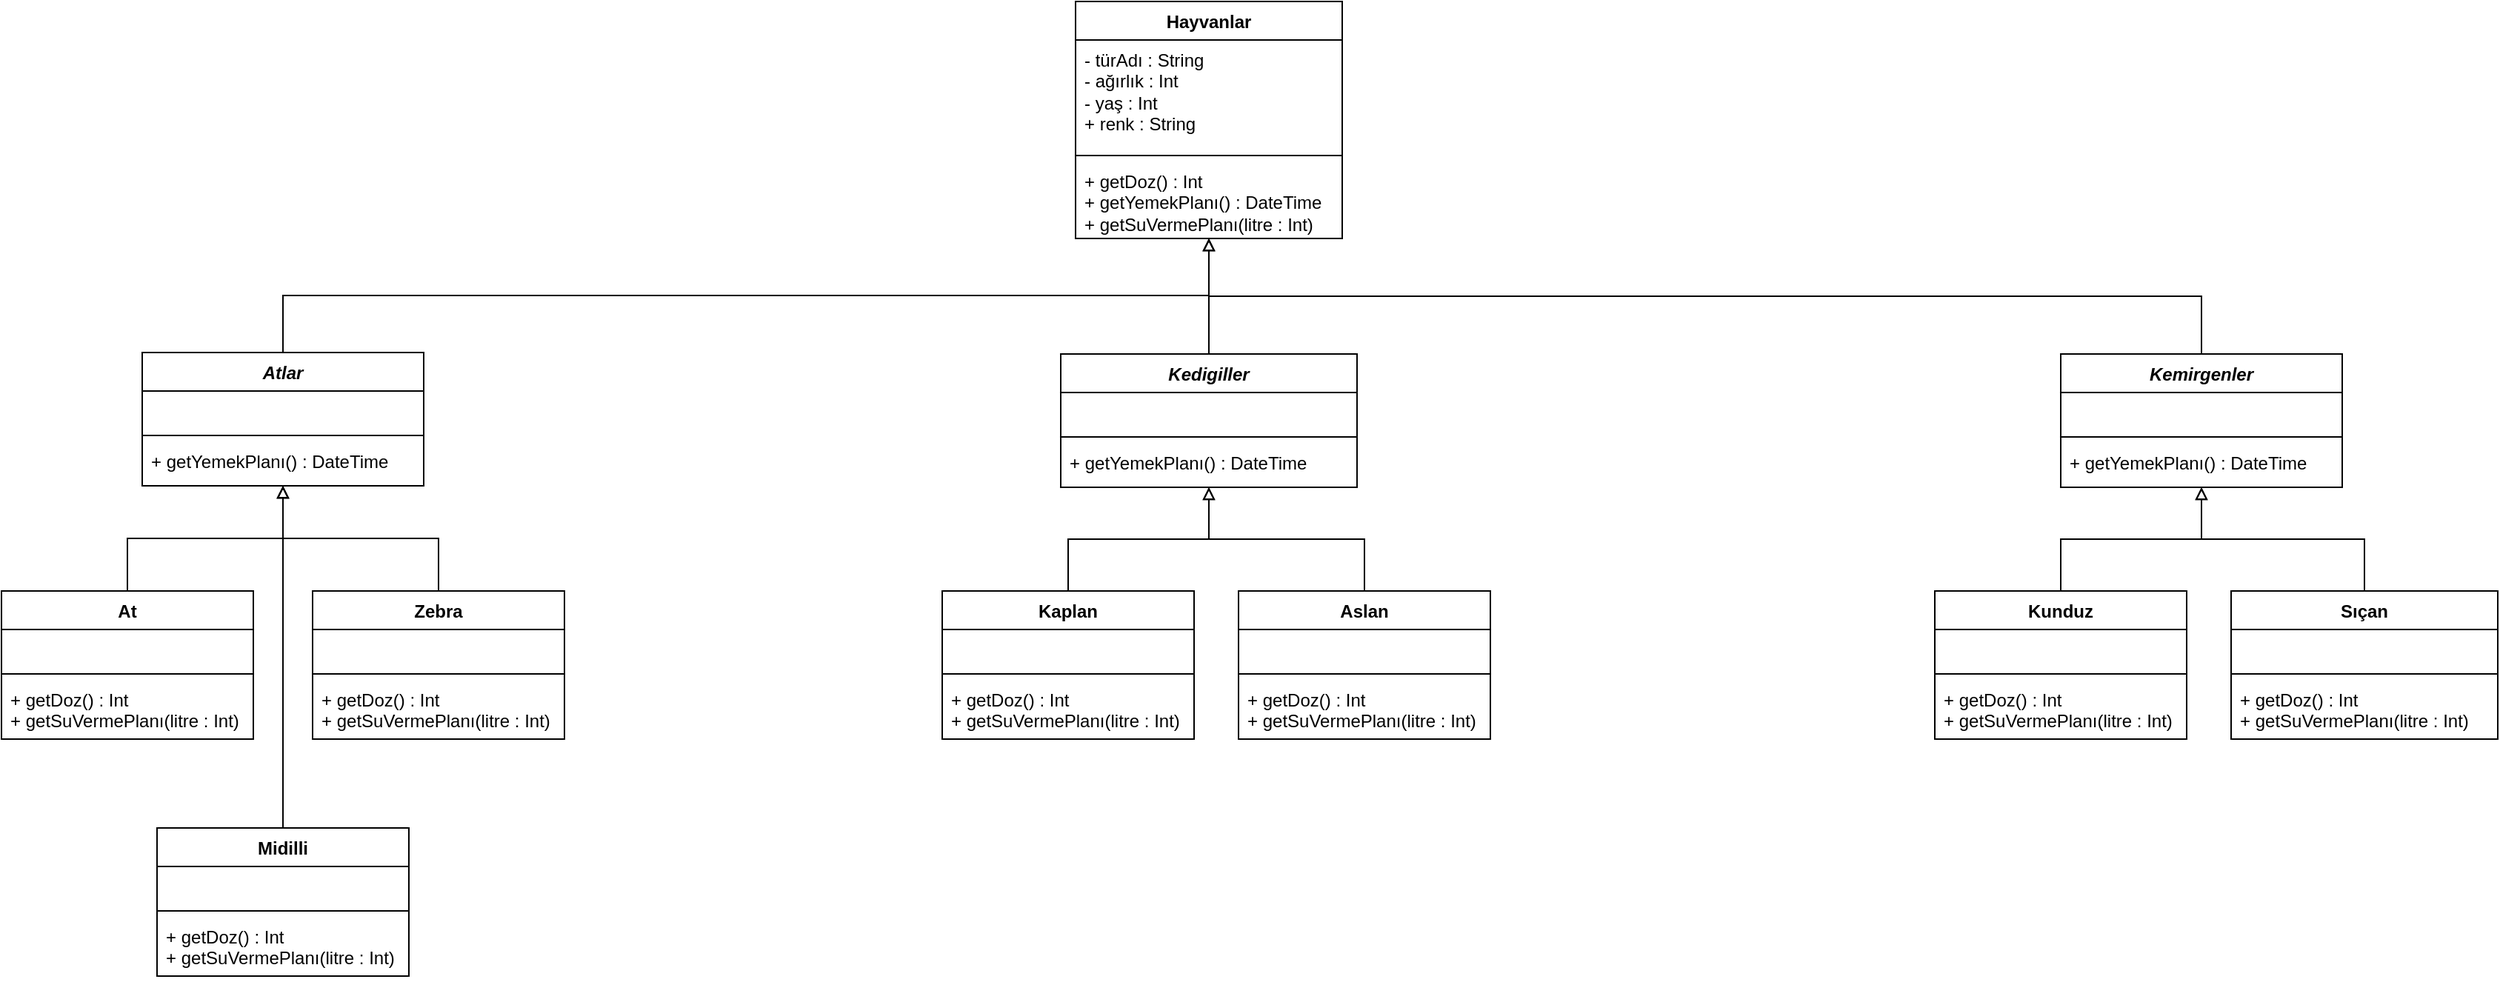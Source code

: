 <mxfile version="21.6.1" type="device">
  <diagram name="Page-1" id="JnqnCeO6x6FysFHI9rge">
    <mxGraphModel dx="1595" dy="1097" grid="1" gridSize="10" guides="1" tooltips="1" connect="1" arrows="1" fold="1" page="0" pageScale="1" pageWidth="850" pageHeight="1100" math="0" shadow="0">
      <root>
        <mxCell id="0" />
        <mxCell id="1" parent="0" />
        <mxCell id="N6tVmxRUKekg3UwpykxK-1" value="Hayvanlar" style="swimlane;fontStyle=1;align=center;verticalAlign=top;childLayout=stackLayout;horizontal=1;startSize=26;horizontalStack=0;resizeParent=1;resizeParentMax=0;resizeLast=0;collapsible=1;marginBottom=0;whiteSpace=wrap;html=1;" vertex="1" parent="1">
          <mxGeometry x="335" y="-48" width="180" height="160" as="geometry" />
        </mxCell>
        <mxCell id="N6tVmxRUKekg3UwpykxK-2" value="- türAdı : String&lt;br&gt;- ağırlık : Int&lt;br&gt;- yaş : Int&lt;br&gt;+ renk : String" style="text;strokeColor=none;fillColor=none;align=left;verticalAlign=top;spacingLeft=4;spacingRight=4;overflow=hidden;rotatable=0;points=[[0,0.5],[1,0.5]];portConstraint=eastwest;whiteSpace=wrap;html=1;" vertex="1" parent="N6tVmxRUKekg3UwpykxK-1">
          <mxGeometry y="26" width="180" height="74" as="geometry" />
        </mxCell>
        <mxCell id="N6tVmxRUKekg3UwpykxK-3" value="" style="line;strokeWidth=1;fillColor=none;align=left;verticalAlign=middle;spacingTop=-1;spacingLeft=3;spacingRight=3;rotatable=0;labelPosition=right;points=[];portConstraint=eastwest;strokeColor=inherit;" vertex="1" parent="N6tVmxRUKekg3UwpykxK-1">
          <mxGeometry y="100" width="180" height="8" as="geometry" />
        </mxCell>
        <mxCell id="N6tVmxRUKekg3UwpykxK-4" value="+ getDoz() : Int&lt;br&gt;+ getYemekPlanı() : DateTime&lt;br&gt;+ getSuVermePlanı(litre : Int)" style="text;strokeColor=none;fillColor=none;align=left;verticalAlign=top;spacingLeft=4;spacingRight=4;overflow=hidden;rotatable=0;points=[[0,0.5],[1,0.5]];portConstraint=eastwest;whiteSpace=wrap;html=1;" vertex="1" parent="N6tVmxRUKekg3UwpykxK-1">
          <mxGeometry y="108" width="180" height="52" as="geometry" />
        </mxCell>
        <mxCell id="N6tVmxRUKekg3UwpykxK-17" style="edgeStyle=orthogonalEdgeStyle;rounded=0;orthogonalLoop=1;jettySize=auto;html=1;exitX=0.5;exitY=0;exitDx=0;exitDy=0;endArrow=block;endFill=0;" edge="1" parent="1" source="N6tVmxRUKekg3UwpykxK-5" target="N6tVmxRUKekg3UwpykxK-1">
          <mxGeometry relative="1" as="geometry" />
        </mxCell>
        <mxCell id="N6tVmxRUKekg3UwpykxK-5" value="&lt;i&gt;Atlar&lt;/i&gt;" style="swimlane;fontStyle=1;align=center;verticalAlign=top;childLayout=stackLayout;horizontal=1;startSize=26;horizontalStack=0;resizeParent=1;resizeParentMax=0;resizeLast=0;collapsible=1;marginBottom=0;whiteSpace=wrap;html=1;" vertex="1" parent="1">
          <mxGeometry x="-295" y="189" width="190" height="90" as="geometry" />
        </mxCell>
        <mxCell id="N6tVmxRUKekg3UwpykxK-6" value="&amp;nbsp;" style="text;strokeColor=none;fillColor=none;align=left;verticalAlign=top;spacingLeft=4;spacingRight=4;overflow=hidden;rotatable=0;points=[[0,0.5],[1,0.5]];portConstraint=eastwest;whiteSpace=wrap;html=1;" vertex="1" parent="N6tVmxRUKekg3UwpykxK-5">
          <mxGeometry y="26" width="190" height="26" as="geometry" />
        </mxCell>
        <mxCell id="N6tVmxRUKekg3UwpykxK-7" value="" style="line;strokeWidth=1;fillColor=none;align=left;verticalAlign=middle;spacingTop=-1;spacingLeft=3;spacingRight=3;rotatable=0;labelPosition=right;points=[];portConstraint=eastwest;strokeColor=inherit;" vertex="1" parent="N6tVmxRUKekg3UwpykxK-5">
          <mxGeometry y="52" width="190" height="8" as="geometry" />
        </mxCell>
        <mxCell id="N6tVmxRUKekg3UwpykxK-8" value="+ getYemekPlanı() : DateTime" style="text;strokeColor=none;fillColor=none;align=left;verticalAlign=top;spacingLeft=4;spacingRight=4;overflow=hidden;rotatable=0;points=[[0,0.5],[1,0.5]];portConstraint=eastwest;whiteSpace=wrap;html=1;" vertex="1" parent="N6tVmxRUKekg3UwpykxK-5">
          <mxGeometry y="60" width="190" height="30" as="geometry" />
        </mxCell>
        <mxCell id="N6tVmxRUKekg3UwpykxK-18" style="edgeStyle=orthogonalEdgeStyle;rounded=0;orthogonalLoop=1;jettySize=auto;html=1;exitX=0.5;exitY=0;exitDx=0;exitDy=0;endArrow=block;endFill=0;" edge="1" parent="1" source="N6tVmxRUKekg3UwpykxK-9" target="N6tVmxRUKekg3UwpykxK-1">
          <mxGeometry relative="1" as="geometry" />
        </mxCell>
        <mxCell id="N6tVmxRUKekg3UwpykxK-9" value="&lt;i&gt;Kedigiller&lt;/i&gt;" style="swimlane;fontStyle=1;align=center;verticalAlign=top;childLayout=stackLayout;horizontal=1;startSize=26;horizontalStack=0;resizeParent=1;resizeParentMax=0;resizeLast=0;collapsible=1;marginBottom=0;whiteSpace=wrap;html=1;" vertex="1" parent="1">
          <mxGeometry x="325" y="190" width="200" height="90" as="geometry" />
        </mxCell>
        <mxCell id="N6tVmxRUKekg3UwpykxK-10" value="&amp;nbsp;" style="text;strokeColor=none;fillColor=none;align=left;verticalAlign=top;spacingLeft=4;spacingRight=4;overflow=hidden;rotatable=0;points=[[0,0.5],[1,0.5]];portConstraint=eastwest;whiteSpace=wrap;html=1;" vertex="1" parent="N6tVmxRUKekg3UwpykxK-9">
          <mxGeometry y="26" width="200" height="26" as="geometry" />
        </mxCell>
        <mxCell id="N6tVmxRUKekg3UwpykxK-11" value="" style="line;strokeWidth=1;fillColor=none;align=left;verticalAlign=middle;spacingTop=-1;spacingLeft=3;spacingRight=3;rotatable=0;labelPosition=right;points=[];portConstraint=eastwest;strokeColor=inherit;" vertex="1" parent="N6tVmxRUKekg3UwpykxK-9">
          <mxGeometry y="52" width="200" height="8" as="geometry" />
        </mxCell>
        <mxCell id="N6tVmxRUKekg3UwpykxK-12" value="+ getYemekPlanı() : DateTime" style="text;strokeColor=none;fillColor=none;align=left;verticalAlign=top;spacingLeft=4;spacingRight=4;overflow=hidden;rotatable=0;points=[[0,0.5],[1,0.5]];portConstraint=eastwest;whiteSpace=wrap;html=1;" vertex="1" parent="N6tVmxRUKekg3UwpykxK-9">
          <mxGeometry y="60" width="200" height="30" as="geometry" />
        </mxCell>
        <mxCell id="N6tVmxRUKekg3UwpykxK-19" style="edgeStyle=orthogonalEdgeStyle;rounded=0;orthogonalLoop=1;jettySize=auto;html=1;exitX=0.5;exitY=0;exitDx=0;exitDy=0;endArrow=block;endFill=0;" edge="1" parent="1" source="N6tVmxRUKekg3UwpykxK-13" target="N6tVmxRUKekg3UwpykxK-1">
          <mxGeometry relative="1" as="geometry" />
        </mxCell>
        <mxCell id="N6tVmxRUKekg3UwpykxK-13" value="&lt;i&gt;Kemirgenler&lt;/i&gt;" style="swimlane;fontStyle=1;align=center;verticalAlign=top;childLayout=stackLayout;horizontal=1;startSize=26;horizontalStack=0;resizeParent=1;resizeParentMax=0;resizeLast=0;collapsible=1;marginBottom=0;whiteSpace=wrap;html=1;" vertex="1" parent="1">
          <mxGeometry x="1000" y="190" width="190" height="90" as="geometry" />
        </mxCell>
        <mxCell id="N6tVmxRUKekg3UwpykxK-14" value="&amp;nbsp;" style="text;strokeColor=none;fillColor=none;align=left;verticalAlign=top;spacingLeft=4;spacingRight=4;overflow=hidden;rotatable=0;points=[[0,0.5],[1,0.5]];portConstraint=eastwest;whiteSpace=wrap;html=1;" vertex="1" parent="N6tVmxRUKekg3UwpykxK-13">
          <mxGeometry y="26" width="190" height="26" as="geometry" />
        </mxCell>
        <mxCell id="N6tVmxRUKekg3UwpykxK-15" value="" style="line;strokeWidth=1;fillColor=none;align=left;verticalAlign=middle;spacingTop=-1;spacingLeft=3;spacingRight=3;rotatable=0;labelPosition=right;points=[];portConstraint=eastwest;strokeColor=inherit;" vertex="1" parent="N6tVmxRUKekg3UwpykxK-13">
          <mxGeometry y="52" width="190" height="8" as="geometry" />
        </mxCell>
        <mxCell id="N6tVmxRUKekg3UwpykxK-16" value="+ getYemekPlanı() : DateTime" style="text;strokeColor=none;fillColor=none;align=left;verticalAlign=top;spacingLeft=4;spacingRight=4;overflow=hidden;rotatable=0;points=[[0,0.5],[1,0.5]];portConstraint=eastwest;whiteSpace=wrap;html=1;" vertex="1" parent="N6tVmxRUKekg3UwpykxK-13">
          <mxGeometry y="60" width="190" height="30" as="geometry" />
        </mxCell>
        <mxCell id="N6tVmxRUKekg3UwpykxK-28" style="edgeStyle=orthogonalEdgeStyle;rounded=0;orthogonalLoop=1;jettySize=auto;html=1;exitX=0.5;exitY=0;exitDx=0;exitDy=0;endArrow=block;endFill=0;" edge="1" parent="1" source="N6tVmxRUKekg3UwpykxK-20" target="N6tVmxRUKekg3UwpykxK-13">
          <mxGeometry relative="1" as="geometry" />
        </mxCell>
        <mxCell id="N6tVmxRUKekg3UwpykxK-20" value="Sıçan" style="swimlane;fontStyle=1;align=center;verticalAlign=top;childLayout=stackLayout;horizontal=1;startSize=26;horizontalStack=0;resizeParent=1;resizeParentMax=0;resizeLast=0;collapsible=1;marginBottom=0;whiteSpace=wrap;html=1;" vertex="1" parent="1">
          <mxGeometry x="1115" y="350" width="180" height="100" as="geometry" />
        </mxCell>
        <mxCell id="N6tVmxRUKekg3UwpykxK-21" value="&amp;nbsp;" style="text;strokeColor=none;fillColor=none;align=left;verticalAlign=top;spacingLeft=4;spacingRight=4;overflow=hidden;rotatable=0;points=[[0,0.5],[1,0.5]];portConstraint=eastwest;whiteSpace=wrap;html=1;" vertex="1" parent="N6tVmxRUKekg3UwpykxK-20">
          <mxGeometry y="26" width="180" height="26" as="geometry" />
        </mxCell>
        <mxCell id="N6tVmxRUKekg3UwpykxK-22" value="" style="line;strokeWidth=1;fillColor=none;align=left;verticalAlign=middle;spacingTop=-1;spacingLeft=3;spacingRight=3;rotatable=0;labelPosition=right;points=[];portConstraint=eastwest;strokeColor=inherit;" vertex="1" parent="N6tVmxRUKekg3UwpykxK-20">
          <mxGeometry y="52" width="180" height="8" as="geometry" />
        </mxCell>
        <mxCell id="N6tVmxRUKekg3UwpykxK-23" value="+ getDoz() : Int&lt;br&gt;+ getSuVermePlanı(litre : Int)" style="text;strokeColor=none;fillColor=none;align=left;verticalAlign=top;spacingLeft=4;spacingRight=4;overflow=hidden;rotatable=0;points=[[0,0.5],[1,0.5]];portConstraint=eastwest;whiteSpace=wrap;html=1;" vertex="1" parent="N6tVmxRUKekg3UwpykxK-20">
          <mxGeometry y="60" width="180" height="40" as="geometry" />
        </mxCell>
        <mxCell id="N6tVmxRUKekg3UwpykxK-29" style="edgeStyle=orthogonalEdgeStyle;rounded=0;orthogonalLoop=1;jettySize=auto;html=1;exitX=0.5;exitY=0;exitDx=0;exitDy=0;endArrow=block;endFill=0;" edge="1" parent="1" source="N6tVmxRUKekg3UwpykxK-24" target="N6tVmxRUKekg3UwpykxK-13">
          <mxGeometry relative="1" as="geometry" />
        </mxCell>
        <mxCell id="N6tVmxRUKekg3UwpykxK-24" value="Kunduz" style="swimlane;fontStyle=1;align=center;verticalAlign=top;childLayout=stackLayout;horizontal=1;startSize=26;horizontalStack=0;resizeParent=1;resizeParentMax=0;resizeLast=0;collapsible=1;marginBottom=0;whiteSpace=wrap;html=1;" vertex="1" parent="1">
          <mxGeometry x="915" y="350" width="170" height="100" as="geometry" />
        </mxCell>
        <mxCell id="N6tVmxRUKekg3UwpykxK-25" value="&amp;nbsp;" style="text;strokeColor=none;fillColor=none;align=left;verticalAlign=top;spacingLeft=4;spacingRight=4;overflow=hidden;rotatable=0;points=[[0,0.5],[1,0.5]];portConstraint=eastwest;whiteSpace=wrap;html=1;" vertex="1" parent="N6tVmxRUKekg3UwpykxK-24">
          <mxGeometry y="26" width="170" height="26" as="geometry" />
        </mxCell>
        <mxCell id="N6tVmxRUKekg3UwpykxK-26" value="" style="line;strokeWidth=1;fillColor=none;align=left;verticalAlign=middle;spacingTop=-1;spacingLeft=3;spacingRight=3;rotatable=0;labelPosition=right;points=[];portConstraint=eastwest;strokeColor=inherit;" vertex="1" parent="N6tVmxRUKekg3UwpykxK-24">
          <mxGeometry y="52" width="170" height="8" as="geometry" />
        </mxCell>
        <mxCell id="N6tVmxRUKekg3UwpykxK-27" value="+ getDoz() : Int&lt;br&gt;+ getSuVermePlanı(litre : Int)" style="text;strokeColor=none;fillColor=none;align=left;verticalAlign=top;spacingLeft=4;spacingRight=4;overflow=hidden;rotatable=0;points=[[0,0.5],[1,0.5]];portConstraint=eastwest;whiteSpace=wrap;html=1;" vertex="1" parent="N6tVmxRUKekg3UwpykxK-24">
          <mxGeometry y="60" width="170" height="40" as="geometry" />
        </mxCell>
        <mxCell id="N6tVmxRUKekg3UwpykxK-41" style="edgeStyle=orthogonalEdgeStyle;rounded=0;orthogonalLoop=1;jettySize=auto;html=1;exitX=0.5;exitY=0;exitDx=0;exitDy=0;endArrow=block;endFill=0;" edge="1" parent="1" source="N6tVmxRUKekg3UwpykxK-31" target="N6tVmxRUKekg3UwpykxK-9">
          <mxGeometry relative="1" as="geometry" />
        </mxCell>
        <mxCell id="N6tVmxRUKekg3UwpykxK-31" value="Aslan" style="swimlane;fontStyle=1;align=center;verticalAlign=top;childLayout=stackLayout;horizontal=1;startSize=26;horizontalStack=0;resizeParent=1;resizeParentMax=0;resizeLast=0;collapsible=1;marginBottom=0;whiteSpace=wrap;html=1;" vertex="1" parent="1">
          <mxGeometry x="445" y="350" width="170" height="100" as="geometry" />
        </mxCell>
        <mxCell id="N6tVmxRUKekg3UwpykxK-32" value="&amp;nbsp;" style="text;strokeColor=none;fillColor=none;align=left;verticalAlign=top;spacingLeft=4;spacingRight=4;overflow=hidden;rotatable=0;points=[[0,0.5],[1,0.5]];portConstraint=eastwest;whiteSpace=wrap;html=1;" vertex="1" parent="N6tVmxRUKekg3UwpykxK-31">
          <mxGeometry y="26" width="170" height="26" as="geometry" />
        </mxCell>
        <mxCell id="N6tVmxRUKekg3UwpykxK-33" value="" style="line;strokeWidth=1;fillColor=none;align=left;verticalAlign=middle;spacingTop=-1;spacingLeft=3;spacingRight=3;rotatable=0;labelPosition=right;points=[];portConstraint=eastwest;strokeColor=inherit;" vertex="1" parent="N6tVmxRUKekg3UwpykxK-31">
          <mxGeometry y="52" width="170" height="8" as="geometry" />
        </mxCell>
        <mxCell id="N6tVmxRUKekg3UwpykxK-34" value="+ getDoz() : Int&lt;br&gt;+ getSuVermePlanı(litre : Int)" style="text;strokeColor=none;fillColor=none;align=left;verticalAlign=top;spacingLeft=4;spacingRight=4;overflow=hidden;rotatable=0;points=[[0,0.5],[1,0.5]];portConstraint=eastwest;whiteSpace=wrap;html=1;" vertex="1" parent="N6tVmxRUKekg3UwpykxK-31">
          <mxGeometry y="60" width="170" height="40" as="geometry" />
        </mxCell>
        <mxCell id="N6tVmxRUKekg3UwpykxK-42" style="edgeStyle=orthogonalEdgeStyle;rounded=0;orthogonalLoop=1;jettySize=auto;html=1;exitX=0.5;exitY=0;exitDx=0;exitDy=0;endArrow=block;endFill=0;" edge="1" parent="1" source="N6tVmxRUKekg3UwpykxK-36" target="N6tVmxRUKekg3UwpykxK-9">
          <mxGeometry relative="1" as="geometry" />
        </mxCell>
        <mxCell id="N6tVmxRUKekg3UwpykxK-36" value="Kaplan" style="swimlane;fontStyle=1;align=center;verticalAlign=top;childLayout=stackLayout;horizontal=1;startSize=26;horizontalStack=0;resizeParent=1;resizeParentMax=0;resizeLast=0;collapsible=1;marginBottom=0;whiteSpace=wrap;html=1;" vertex="1" parent="1">
          <mxGeometry x="245" y="350" width="170" height="100" as="geometry" />
        </mxCell>
        <mxCell id="N6tVmxRUKekg3UwpykxK-37" value="&amp;nbsp;" style="text;strokeColor=none;fillColor=none;align=left;verticalAlign=top;spacingLeft=4;spacingRight=4;overflow=hidden;rotatable=0;points=[[0,0.5],[1,0.5]];portConstraint=eastwest;whiteSpace=wrap;html=1;" vertex="1" parent="N6tVmxRUKekg3UwpykxK-36">
          <mxGeometry y="26" width="170" height="26" as="geometry" />
        </mxCell>
        <mxCell id="N6tVmxRUKekg3UwpykxK-38" value="" style="line;strokeWidth=1;fillColor=none;align=left;verticalAlign=middle;spacingTop=-1;spacingLeft=3;spacingRight=3;rotatable=0;labelPosition=right;points=[];portConstraint=eastwest;strokeColor=inherit;" vertex="1" parent="N6tVmxRUKekg3UwpykxK-36">
          <mxGeometry y="52" width="170" height="8" as="geometry" />
        </mxCell>
        <mxCell id="N6tVmxRUKekg3UwpykxK-39" value="+ getDoz() : Int&lt;br&gt;+ getSuVermePlanı(litre : Int)" style="text;strokeColor=none;fillColor=none;align=left;verticalAlign=top;spacingLeft=4;spacingRight=4;overflow=hidden;rotatable=0;points=[[0,0.5],[1,0.5]];portConstraint=eastwest;whiteSpace=wrap;html=1;" vertex="1" parent="N6tVmxRUKekg3UwpykxK-36">
          <mxGeometry y="60" width="170" height="40" as="geometry" />
        </mxCell>
        <mxCell id="N6tVmxRUKekg3UwpykxK-54" style="edgeStyle=orthogonalEdgeStyle;rounded=0;orthogonalLoop=1;jettySize=auto;html=1;exitX=0.5;exitY=0;exitDx=0;exitDy=0;endArrow=block;endFill=0;" edge="1" parent="1" source="N6tVmxRUKekg3UwpykxK-44" target="N6tVmxRUKekg3UwpykxK-5">
          <mxGeometry relative="1" as="geometry" />
        </mxCell>
        <mxCell id="N6tVmxRUKekg3UwpykxK-44" value="Zebra" style="swimlane;fontStyle=1;align=center;verticalAlign=top;childLayout=stackLayout;horizontal=1;startSize=26;horizontalStack=0;resizeParent=1;resizeParentMax=0;resizeLast=0;collapsible=1;marginBottom=0;whiteSpace=wrap;html=1;" vertex="1" parent="1">
          <mxGeometry x="-180" y="350" width="170" height="100" as="geometry" />
        </mxCell>
        <mxCell id="N6tVmxRUKekg3UwpykxK-45" value="&amp;nbsp;" style="text;strokeColor=none;fillColor=none;align=left;verticalAlign=top;spacingLeft=4;spacingRight=4;overflow=hidden;rotatable=0;points=[[0,0.5],[1,0.5]];portConstraint=eastwest;whiteSpace=wrap;html=1;" vertex="1" parent="N6tVmxRUKekg3UwpykxK-44">
          <mxGeometry y="26" width="170" height="26" as="geometry" />
        </mxCell>
        <mxCell id="N6tVmxRUKekg3UwpykxK-46" value="" style="line;strokeWidth=1;fillColor=none;align=left;verticalAlign=middle;spacingTop=-1;spacingLeft=3;spacingRight=3;rotatable=0;labelPosition=right;points=[];portConstraint=eastwest;strokeColor=inherit;" vertex="1" parent="N6tVmxRUKekg3UwpykxK-44">
          <mxGeometry y="52" width="170" height="8" as="geometry" />
        </mxCell>
        <mxCell id="N6tVmxRUKekg3UwpykxK-47" value="+ getDoz() : Int&lt;br&gt;+ getSuVermePlanı(litre : Int)" style="text;strokeColor=none;fillColor=none;align=left;verticalAlign=top;spacingLeft=4;spacingRight=4;overflow=hidden;rotatable=0;points=[[0,0.5],[1,0.5]];portConstraint=eastwest;whiteSpace=wrap;html=1;" vertex="1" parent="N6tVmxRUKekg3UwpykxK-44">
          <mxGeometry y="60" width="170" height="40" as="geometry" />
        </mxCell>
        <mxCell id="N6tVmxRUKekg3UwpykxK-53" style="edgeStyle=orthogonalEdgeStyle;rounded=0;orthogonalLoop=1;jettySize=auto;html=1;exitX=0.5;exitY=0;exitDx=0;exitDy=0;endArrow=block;endFill=0;" edge="1" parent="1" source="N6tVmxRUKekg3UwpykxK-49" target="N6tVmxRUKekg3UwpykxK-5">
          <mxGeometry relative="1" as="geometry" />
        </mxCell>
        <mxCell id="N6tVmxRUKekg3UwpykxK-49" value="At" style="swimlane;fontStyle=1;align=center;verticalAlign=top;childLayout=stackLayout;horizontal=1;startSize=26;horizontalStack=0;resizeParent=1;resizeParentMax=0;resizeLast=0;collapsible=1;marginBottom=0;whiteSpace=wrap;html=1;" vertex="1" parent="1">
          <mxGeometry x="-390" y="350" width="170" height="100" as="geometry" />
        </mxCell>
        <mxCell id="N6tVmxRUKekg3UwpykxK-50" value="&amp;nbsp;" style="text;strokeColor=none;fillColor=none;align=left;verticalAlign=top;spacingLeft=4;spacingRight=4;overflow=hidden;rotatable=0;points=[[0,0.5],[1,0.5]];portConstraint=eastwest;whiteSpace=wrap;html=1;" vertex="1" parent="N6tVmxRUKekg3UwpykxK-49">
          <mxGeometry y="26" width="170" height="26" as="geometry" />
        </mxCell>
        <mxCell id="N6tVmxRUKekg3UwpykxK-51" value="" style="line;strokeWidth=1;fillColor=none;align=left;verticalAlign=middle;spacingTop=-1;spacingLeft=3;spacingRight=3;rotatable=0;labelPosition=right;points=[];portConstraint=eastwest;strokeColor=inherit;" vertex="1" parent="N6tVmxRUKekg3UwpykxK-49">
          <mxGeometry y="52" width="170" height="8" as="geometry" />
        </mxCell>
        <mxCell id="N6tVmxRUKekg3UwpykxK-52" value="+ getDoz() : Int&lt;br&gt;+ getSuVermePlanı(litre : Int)" style="text;strokeColor=none;fillColor=none;align=left;verticalAlign=top;spacingLeft=4;spacingRight=4;overflow=hidden;rotatable=0;points=[[0,0.5],[1,0.5]];portConstraint=eastwest;whiteSpace=wrap;html=1;" vertex="1" parent="N6tVmxRUKekg3UwpykxK-49">
          <mxGeometry y="60" width="170" height="40" as="geometry" />
        </mxCell>
        <mxCell id="N6tVmxRUKekg3UwpykxK-64" style="edgeStyle=orthogonalEdgeStyle;rounded=0;orthogonalLoop=1;jettySize=auto;html=1;endArrow=block;endFill=0;" edge="1" parent="1" source="N6tVmxRUKekg3UwpykxK-60" target="N6tVmxRUKekg3UwpykxK-5">
          <mxGeometry relative="1" as="geometry" />
        </mxCell>
        <mxCell id="N6tVmxRUKekg3UwpykxK-60" value="Midilli" style="swimlane;fontStyle=1;align=center;verticalAlign=top;childLayout=stackLayout;horizontal=1;startSize=26;horizontalStack=0;resizeParent=1;resizeParentMax=0;resizeLast=0;collapsible=1;marginBottom=0;whiteSpace=wrap;html=1;" vertex="1" parent="1">
          <mxGeometry x="-285" y="510" width="170" height="100" as="geometry" />
        </mxCell>
        <mxCell id="N6tVmxRUKekg3UwpykxK-61" value="&amp;nbsp;" style="text;strokeColor=none;fillColor=none;align=left;verticalAlign=top;spacingLeft=4;spacingRight=4;overflow=hidden;rotatable=0;points=[[0,0.5],[1,0.5]];portConstraint=eastwest;whiteSpace=wrap;html=1;" vertex="1" parent="N6tVmxRUKekg3UwpykxK-60">
          <mxGeometry y="26" width="170" height="26" as="geometry" />
        </mxCell>
        <mxCell id="N6tVmxRUKekg3UwpykxK-62" value="" style="line;strokeWidth=1;fillColor=none;align=left;verticalAlign=middle;spacingTop=-1;spacingLeft=3;spacingRight=3;rotatable=0;labelPosition=right;points=[];portConstraint=eastwest;strokeColor=inherit;" vertex="1" parent="N6tVmxRUKekg3UwpykxK-60">
          <mxGeometry y="52" width="170" height="8" as="geometry" />
        </mxCell>
        <mxCell id="N6tVmxRUKekg3UwpykxK-63" value="+ getDoz() : Int&lt;br&gt;+ getSuVermePlanı(litre : Int)" style="text;strokeColor=none;fillColor=none;align=left;verticalAlign=top;spacingLeft=4;spacingRight=4;overflow=hidden;rotatable=0;points=[[0,0.5],[1,0.5]];portConstraint=eastwest;whiteSpace=wrap;html=1;" vertex="1" parent="N6tVmxRUKekg3UwpykxK-60">
          <mxGeometry y="60" width="170" height="40" as="geometry" />
        </mxCell>
      </root>
    </mxGraphModel>
  </diagram>
</mxfile>
